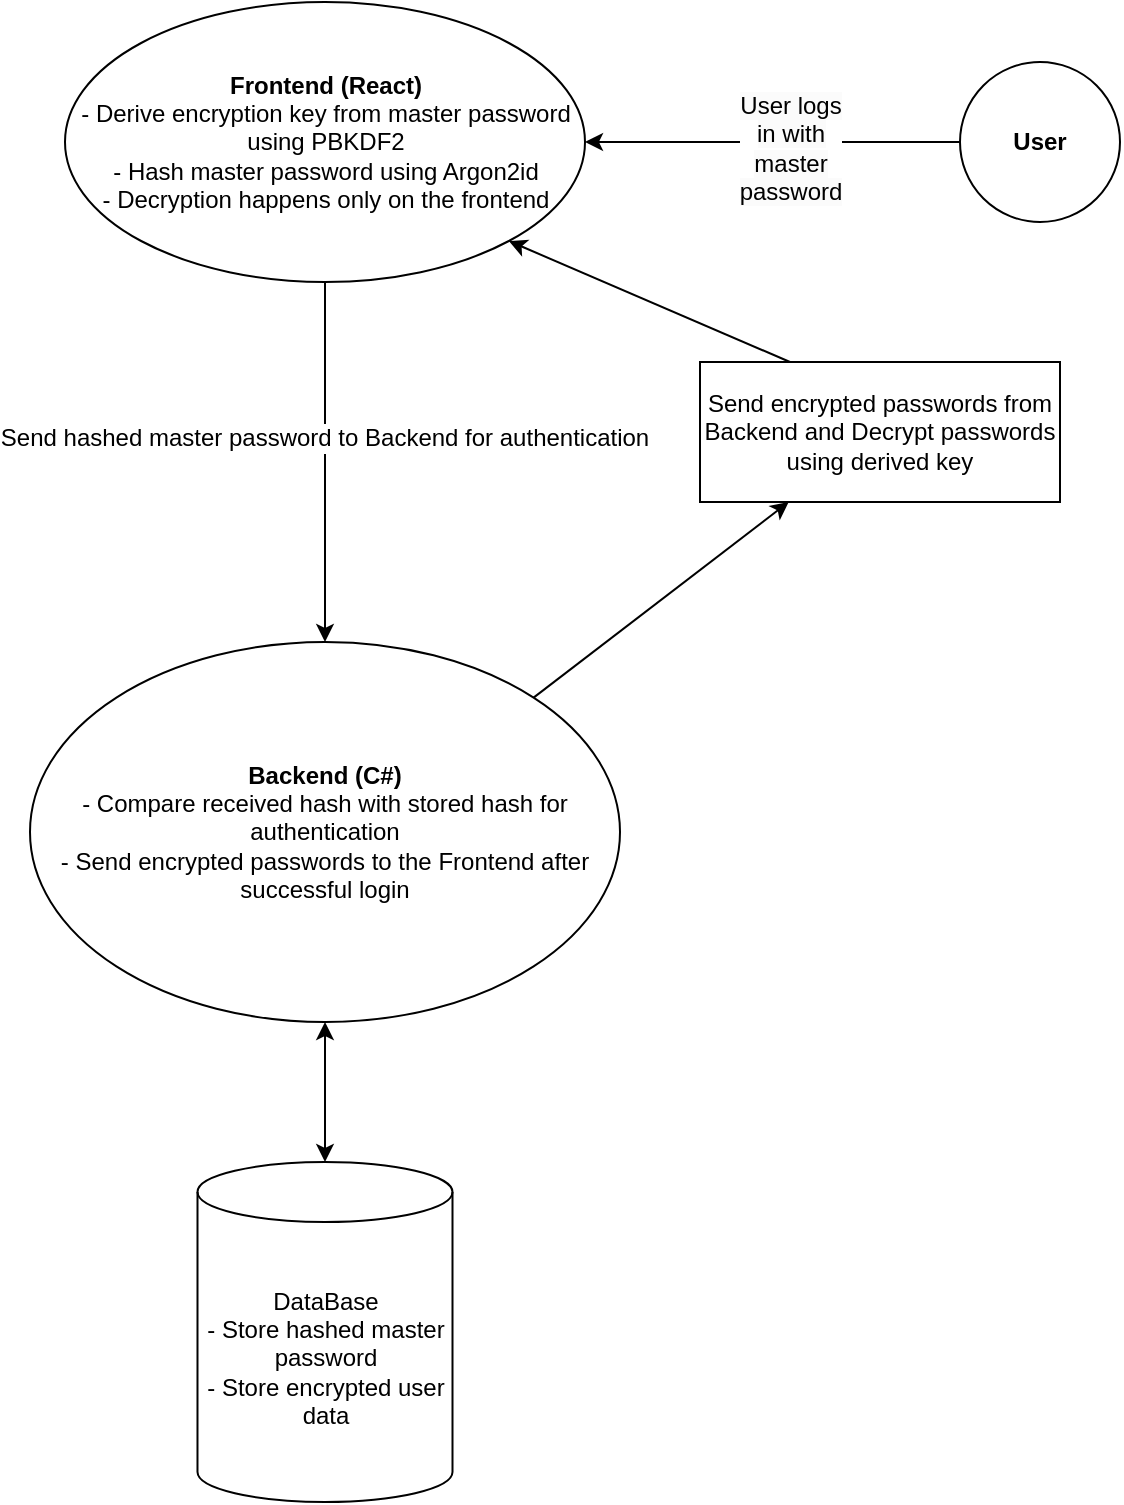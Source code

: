 <mxfile version="24.7.7">
  <diagram name="Side-1" id="0WMheMV4ddzdrjsgfxew">
    <mxGraphModel dx="1173" dy="475" grid="0" gridSize="10" guides="1" tooltips="1" connect="1" arrows="1" fold="1" page="1" pageScale="1" pageWidth="827" pageHeight="1169" math="0" shadow="0">
      <root>
        <mxCell id="0" />
        <mxCell id="1" parent="0" />
        <mxCell id="hhY3yHYCwyU4RzXIg7WI-4" value="&lt;b&gt;Frontend (React)&lt;/b&gt;&lt;div&gt;- Derive encryption key from master password using PBKDF2&lt;br&gt;- Hash master password using Argon2id&lt;br&gt;- Decryption happens only on the frontend&lt;br&gt;&lt;/div&gt;" style="ellipse;whiteSpace=wrap;html=1;" vertex="1" parent="1">
          <mxGeometry x="138.5" y="30" width="260" height="140" as="geometry" />
        </mxCell>
        <mxCell id="hhY3yHYCwyU4RzXIg7WI-7" value="" style="endArrow=classic;html=1;rounded=0;exitX=0;exitY=0.5;exitDx=0;exitDy=0;" edge="1" parent="1" source="hhY3yHYCwyU4RzXIg7WI-26" target="hhY3yHYCwyU4RzXIg7WI-4">
          <mxGeometry width="50" height="50" relative="1" as="geometry">
            <mxPoint x="436" y="150" as="sourcePoint" />
            <mxPoint x="506" y="360" as="targetPoint" />
          </mxGeometry>
        </mxCell>
        <mxCell id="hhY3yHYCwyU4RzXIg7WI-30" value="&lt;span style=&quot;font-size: 12px; text-wrap: wrap; background-color: rgb(251, 251, 251);&quot;&gt;User logs in with master password&lt;/span&gt;" style="edgeLabel;html=1;align=center;verticalAlign=middle;resizable=0;points=[];" vertex="1" connectable="0" parent="hhY3yHYCwyU4RzXIg7WI-7">
          <mxGeometry x="-0.088" y="3" relative="1" as="geometry">
            <mxPoint as="offset" />
          </mxGeometry>
        </mxCell>
        <mxCell id="hhY3yHYCwyU4RzXIg7WI-12" value="&lt;b&gt;Backend&amp;nbsp;&lt;span style=&quot;background-color: initial;&quot;&gt;(C#)&lt;/span&gt;&lt;/b&gt;&lt;div&gt;&lt;span style=&quot;background-color: initial;&quot;&gt;- Compare received hash with stored hash for authentication&lt;/span&gt;&lt;/div&gt;&lt;div&gt;&lt;span style=&quot;background-color: initial;&quot;&gt;- Send encrypted passwords to the Frontend after successful login&lt;/span&gt;&lt;/div&gt;" style="ellipse;whiteSpace=wrap;html=1;" vertex="1" parent="1">
          <mxGeometry x="121" y="350" width="295" height="190" as="geometry" />
        </mxCell>
        <mxCell id="hhY3yHYCwyU4RzXIg7WI-15" value="DataBase&lt;br&gt;&lt;div&gt;&lt;span style=&quot;background-color: initial;&quot;&gt;- Store hashed master password&lt;/span&gt;&lt;/div&gt;&lt;div&gt;&lt;span style=&quot;background-color: initial;&quot;&gt;- Store encrypted user data&lt;/span&gt;&lt;/div&gt;" style="shape=cylinder3;whiteSpace=wrap;html=1;boundedLbl=1;backgroundOutline=1;size=15;" vertex="1" parent="1">
          <mxGeometry x="204.75" y="610" width="127.5" height="170" as="geometry" />
        </mxCell>
        <mxCell id="hhY3yHYCwyU4RzXIg7WI-23" value="" style="endArrow=classic;html=1;rounded=0;exitX=0.5;exitY=1;exitDx=0;exitDy=0;entryX=0.5;entryY=0;entryDx=0;entryDy=0;" edge="1" parent="1" source="hhY3yHYCwyU4RzXIg7WI-4" target="hhY3yHYCwyU4RzXIg7WI-12">
          <mxGeometry width="50" height="50" relative="1" as="geometry">
            <mxPoint x="456" y="410" as="sourcePoint" />
            <mxPoint x="506" y="360" as="targetPoint" />
          </mxGeometry>
        </mxCell>
        <mxCell id="hhY3yHYCwyU4RzXIg7WI-28" value="&lt;div&gt;&lt;font style=&quot;font-size: 12px;&quot;&gt;Send hashed master password to Backend for authentication&lt;/font&gt;&lt;br&gt;&lt;/div&gt;" style="edgeLabel;html=1;align=center;verticalAlign=middle;resizable=0;points=[];" vertex="1" connectable="0" parent="hhY3yHYCwyU4RzXIg7WI-23">
          <mxGeometry x="-0.136" y="-1" relative="1" as="geometry">
            <mxPoint as="offset" />
          </mxGeometry>
        </mxCell>
        <mxCell id="hhY3yHYCwyU4RzXIg7WI-26" value="&lt;b&gt;User&lt;/b&gt;" style="ellipse;whiteSpace=wrap;html=1;aspect=fixed;" vertex="1" parent="1">
          <mxGeometry x="586" y="60" width="80" height="80" as="geometry" />
        </mxCell>
        <mxCell id="hhY3yHYCwyU4RzXIg7WI-41" value="" style="endArrow=classic;html=1;rounded=0;exitX=1;exitY=0;exitDx=0;exitDy=0;" edge="1" parent="1" source="hhY3yHYCwyU4RzXIg7WI-12" target="hhY3yHYCwyU4RzXIg7WI-42">
          <mxGeometry width="50" height="50" relative="1" as="geometry">
            <mxPoint x="386" y="280" as="sourcePoint" />
            <mxPoint x="446" y="260" as="targetPoint" />
          </mxGeometry>
        </mxCell>
        <mxCell id="hhY3yHYCwyU4RzXIg7WI-42" value="&lt;span style=&quot;text-align: left;&quot;&gt;Send encrypted passwords from Backend and&amp;nbsp;Decrypt passwords using derived key&lt;/span&gt;" style="rounded=0;whiteSpace=wrap;html=1;" vertex="1" parent="1">
          <mxGeometry x="456" y="210" width="180" height="70" as="geometry" />
        </mxCell>
        <mxCell id="hhY3yHYCwyU4RzXIg7WI-43" value="" style="endArrow=classic;html=1;rounded=0;entryX=1;entryY=1;entryDx=0;entryDy=0;exitX=0.25;exitY=0;exitDx=0;exitDy=0;" edge="1" parent="1" source="hhY3yHYCwyU4RzXIg7WI-42" target="hhY3yHYCwyU4RzXIg7WI-4">
          <mxGeometry width="50" height="50" relative="1" as="geometry">
            <mxPoint x="386" y="280" as="sourcePoint" />
            <mxPoint x="436" y="230" as="targetPoint" />
          </mxGeometry>
        </mxCell>
        <mxCell id="hhY3yHYCwyU4RzXIg7WI-48" value="" style="endArrow=classic;startArrow=classic;html=1;rounded=0;" edge="1" parent="1" source="hhY3yHYCwyU4RzXIg7WI-15" target="hhY3yHYCwyU4RzXIg7WI-12">
          <mxGeometry width="50" height="50" relative="1" as="geometry">
            <mxPoint x="420" y="470" as="sourcePoint" />
            <mxPoint x="280" y="540" as="targetPoint" />
          </mxGeometry>
        </mxCell>
      </root>
    </mxGraphModel>
  </diagram>
</mxfile>
